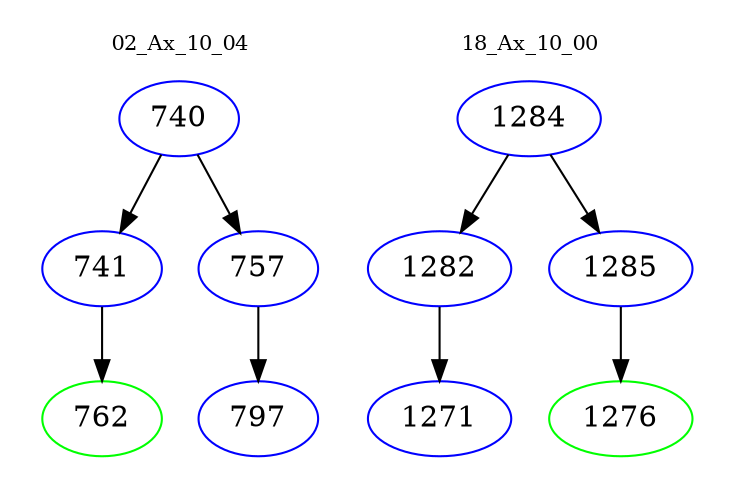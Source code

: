 digraph{
subgraph cluster_0 {
color = white
label = "02_Ax_10_04";
fontsize=10;
T0_740 [label="740", color="blue"]
T0_740 -> T0_741 [color="black"]
T0_741 [label="741", color="blue"]
T0_741 -> T0_762 [color="black"]
T0_762 [label="762", color="green"]
T0_740 -> T0_757 [color="black"]
T0_757 [label="757", color="blue"]
T0_757 -> T0_797 [color="black"]
T0_797 [label="797", color="blue"]
}
subgraph cluster_1 {
color = white
label = "18_Ax_10_00";
fontsize=10;
T1_1284 [label="1284", color="blue"]
T1_1284 -> T1_1282 [color="black"]
T1_1282 [label="1282", color="blue"]
T1_1282 -> T1_1271 [color="black"]
T1_1271 [label="1271", color="blue"]
T1_1284 -> T1_1285 [color="black"]
T1_1285 [label="1285", color="blue"]
T1_1285 -> T1_1276 [color="black"]
T1_1276 [label="1276", color="green"]
}
}

